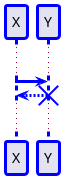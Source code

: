 {
  "sha1": "irswtrx9bn8glgz6h6pu5o2p0z5382x",
  "insertion": {
    "when": "2025-05-14T19:42:26.445Z",
    "url": "https://github.com/plantuml/plantuml/pull/2173",
    "user": "The-Lum"
  }
}
@startuml
!pragma teoz true
<style>
sequenceDiagram {
  LineColor blue
  LineThickness 3
    
  destroy {
    LineColor green
  }
}
</style>

participant X
...
X -> Y
return
destroy Y
...
@enduml
